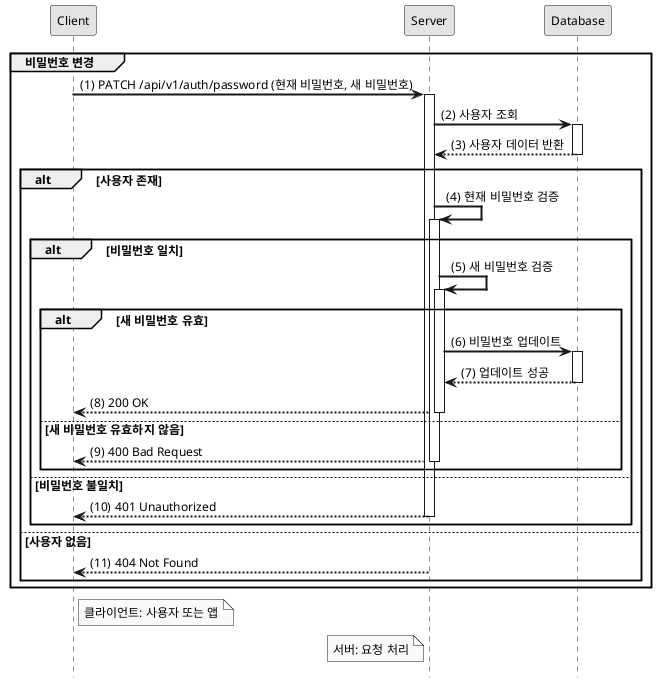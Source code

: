 @startuml

hide footbox
autoactivate on

' 스타일 설정
skinparam monochrome true
skinparam shadowing false
skinparam defaultFontSize 12
skinparam defaultFontName Arial
skinparam sequenceArrowThickness 2

participant "Client" as C
participant "Server" as S
participant "Database" as DB

group 비밀번호 변경
    autonumber 1 "(0)"
    C -> S: PATCH /api/v1/auth/password (현재 비밀번호, 새 비밀번호)
    S -> DB: 사용자 조회
    DB --> S: 사용자 데이터 반환
    alt 사용자 존재
        S -> S: 현재 비밀번호 검증
        alt 비밀번호 일치
            S -> S: 새 비밀번호 검증
            alt 새 비밀번호 유효
                S -> DB: 비밀번호 업데이트
                DB --> S: 업데이트 성공
                S --> C: 200 OK
            else 새 비밀번호 유효하지 않음
                S --> C: 400 Bad Request
            end
        else 비밀번호 불일치
            S --> C: 401 Unauthorized
        end
    else 사용자 없음
        S --> C: 404 Not Found
    end
end

note right of C: 클라이언트: 사용자 또는 앱
note left of S: 서버: 요청 처리

@enduml